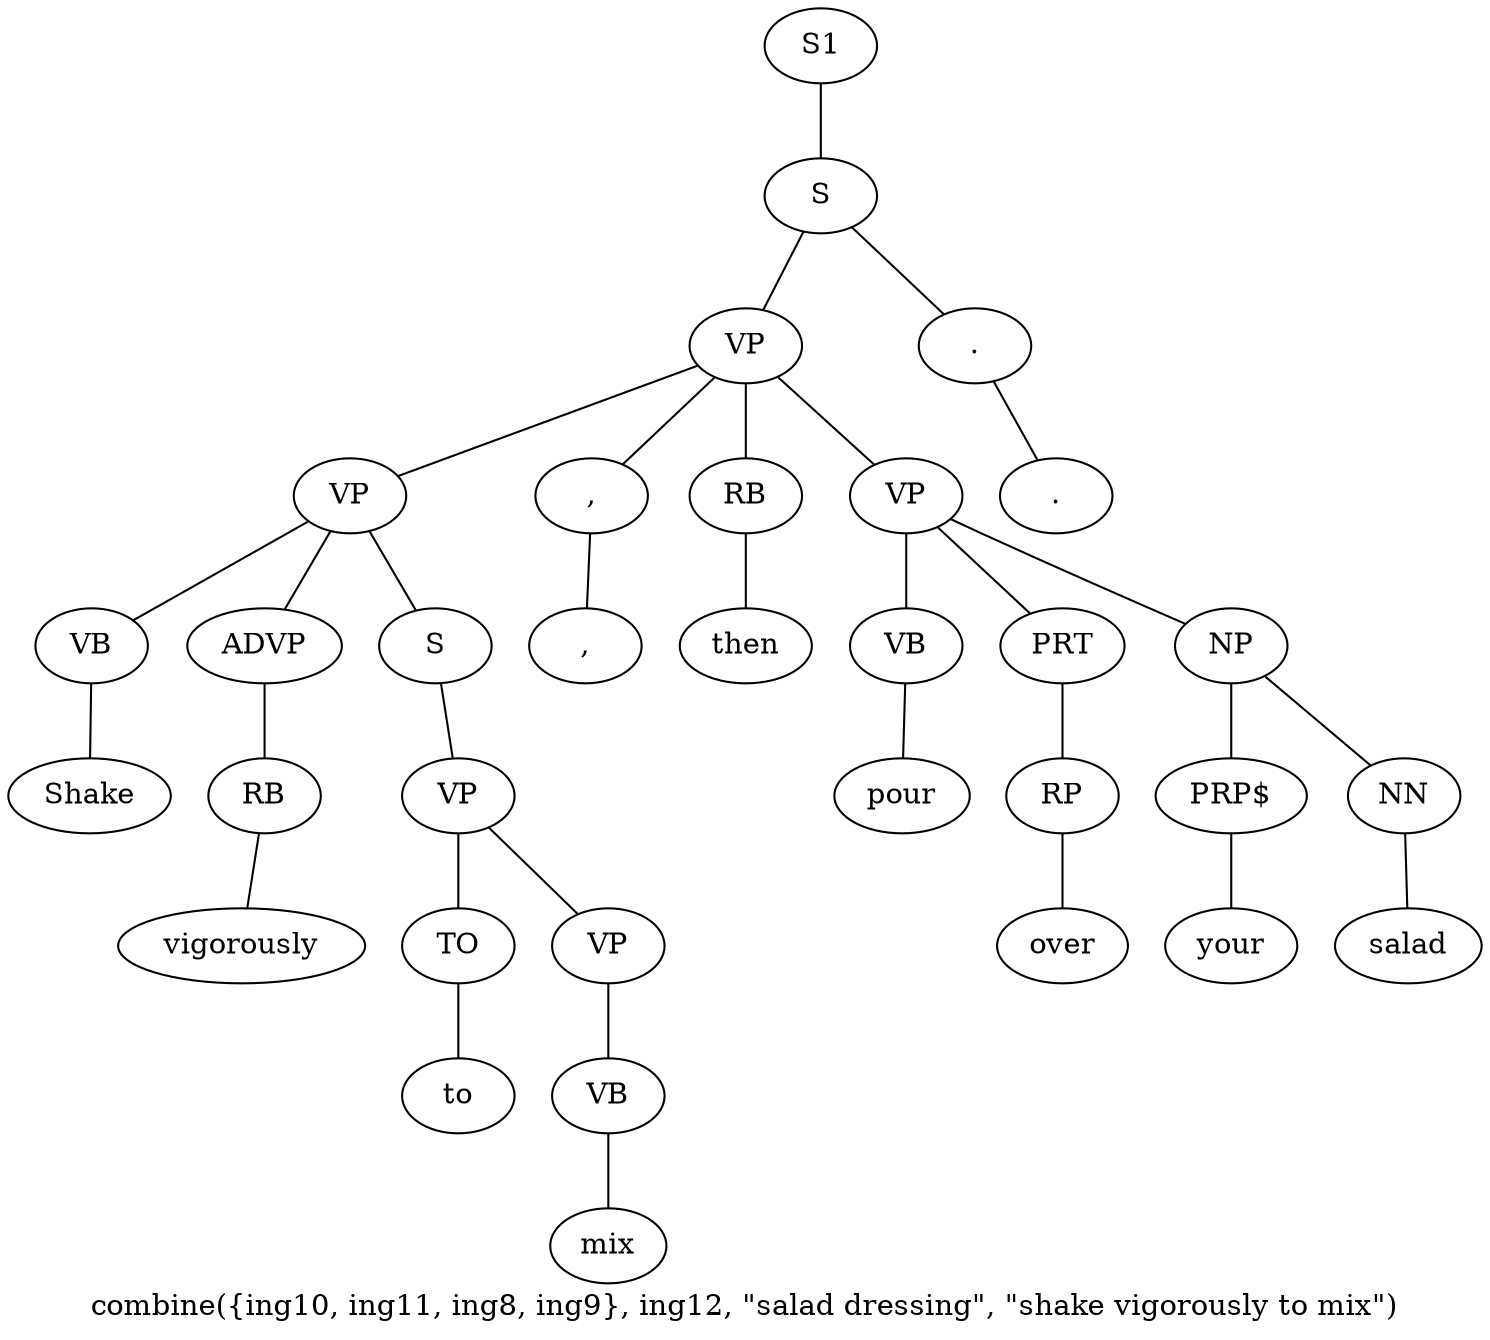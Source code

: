 graph SyntaxGraph {
	label = "combine({ing10, ing11, ing8, ing9}, ing12, \"salad dressing\", \"shake vigorously to mix\")";
	Node0 [label="S1"];
	Node1 [label="S"];
	Node2 [label="VP"];
	Node3 [label="VP"];
	Node4 [label="VB"];
	Node5 [label="Shake"];
	Node6 [label="ADVP"];
	Node7 [label="RB"];
	Node8 [label="vigorously"];
	Node9 [label="S"];
	Node10 [label="VP"];
	Node11 [label="TO"];
	Node12 [label="to"];
	Node13 [label="VP"];
	Node14 [label="VB"];
	Node15 [label="mix"];
	Node16 [label=","];
	Node17 [label=","];
	Node18 [label="RB"];
	Node19 [label="then"];
	Node20 [label="VP"];
	Node21 [label="VB"];
	Node22 [label="pour"];
	Node23 [label="PRT"];
	Node24 [label="RP"];
	Node25 [label="over"];
	Node26 [label="NP"];
	Node27 [label="PRP$"];
	Node28 [label="your"];
	Node29 [label="NN"];
	Node30 [label="salad"];
	Node31 [label="."];
	Node32 [label="."];

	Node0 -- Node1;
	Node1 -- Node2;
	Node1 -- Node31;
	Node2 -- Node3;
	Node2 -- Node16;
	Node2 -- Node18;
	Node2 -- Node20;
	Node3 -- Node4;
	Node3 -- Node6;
	Node3 -- Node9;
	Node4 -- Node5;
	Node6 -- Node7;
	Node7 -- Node8;
	Node9 -- Node10;
	Node10 -- Node11;
	Node10 -- Node13;
	Node11 -- Node12;
	Node13 -- Node14;
	Node14 -- Node15;
	Node16 -- Node17;
	Node18 -- Node19;
	Node20 -- Node21;
	Node20 -- Node23;
	Node20 -- Node26;
	Node21 -- Node22;
	Node23 -- Node24;
	Node24 -- Node25;
	Node26 -- Node27;
	Node26 -- Node29;
	Node27 -- Node28;
	Node29 -- Node30;
	Node31 -- Node32;
}